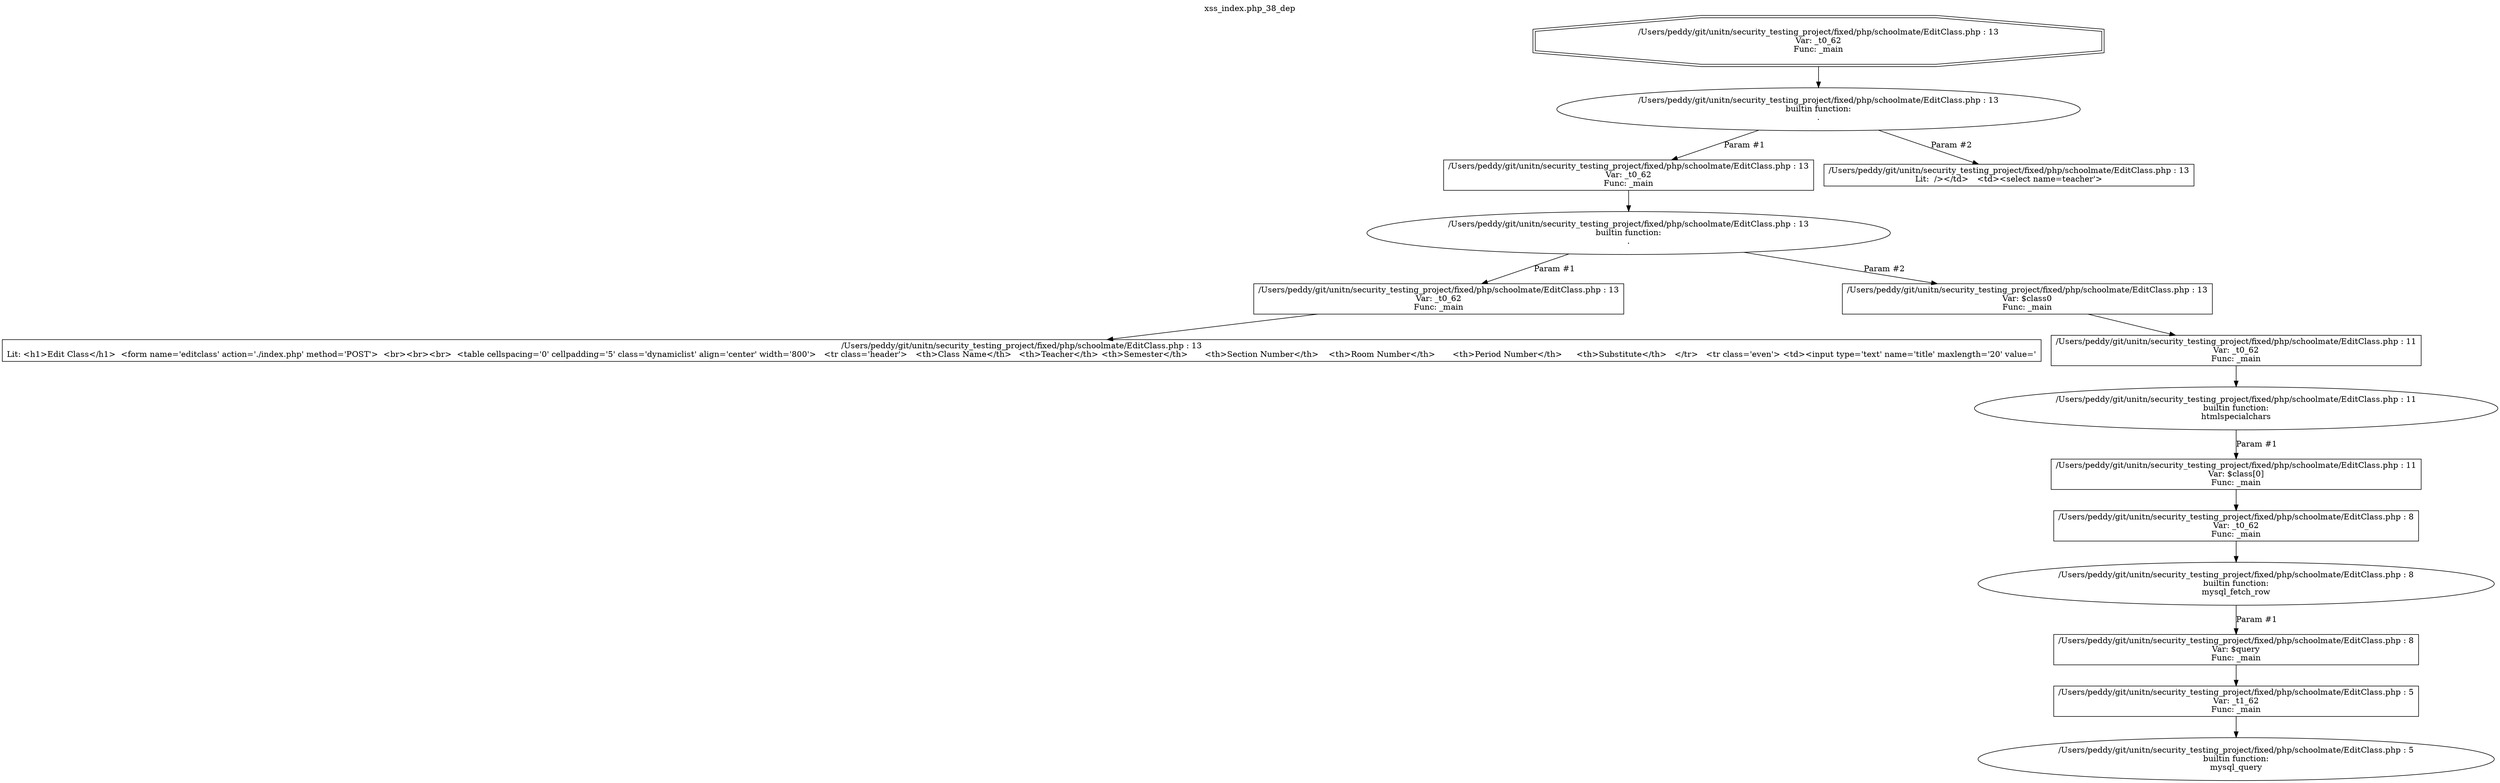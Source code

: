 digraph cfg {
  label="xss_index.php_38_dep";
  labelloc=t;
  n1 [shape=doubleoctagon, label="/Users/peddy/git/unitn/security_testing_project/fixed/php/schoolmate/EditClass.php : 13\nVar: _t0_62\nFunc: _main\n"];
  n2 [shape=ellipse, label="/Users/peddy/git/unitn/security_testing_project/fixed/php/schoolmate/EditClass.php : 13\nbuiltin function:\n.\n"];
  n3 [shape=box, label="/Users/peddy/git/unitn/security_testing_project/fixed/php/schoolmate/EditClass.php : 13\nVar: _t0_62\nFunc: _main\n"];
  n4 [shape=ellipse, label="/Users/peddy/git/unitn/security_testing_project/fixed/php/schoolmate/EditClass.php : 13\nbuiltin function:\n.\n"];
  n5 [shape=box, label="/Users/peddy/git/unitn/security_testing_project/fixed/php/schoolmate/EditClass.php : 13\nVar: _t0_62\nFunc: _main\n"];
  n6 [shape=box, label="/Users/peddy/git/unitn/security_testing_project/fixed/php/schoolmate/EditClass.php : 13\nLit: <h1>Edit Class</h1>  <form name='editclass' action='./index.php' method='POST'>  <br><br><br>  <table cellspacing='0' cellpadding='5' class='dynamiclist' align='center' width='800'>   <tr class='header'>	<th>Class Name</th>	<th>Teacher</th>	<th>Semester</th>	<th>Section Number</th>	<th>Room Number</th>	<th>Period Number</th>	<th>Substitute</th>   </tr>   <tr class='even'>	<td><input type='text' name='title' maxlength='20' value='\n"];
  n7 [shape=box, label="/Users/peddy/git/unitn/security_testing_project/fixed/php/schoolmate/EditClass.php : 13\nVar: $class0\nFunc: _main\n"];
  n8 [shape=box, label="/Users/peddy/git/unitn/security_testing_project/fixed/php/schoolmate/EditClass.php : 11\nVar: _t0_62\nFunc: _main\n"];
  n9 [shape=ellipse, label="/Users/peddy/git/unitn/security_testing_project/fixed/php/schoolmate/EditClass.php : 11\nbuiltin function:\nhtmlspecialchars\n"];
  n10 [shape=box, label="/Users/peddy/git/unitn/security_testing_project/fixed/php/schoolmate/EditClass.php : 11\nVar: $class[0]\nFunc: _main\n"];
  n11 [shape=box, label="/Users/peddy/git/unitn/security_testing_project/fixed/php/schoolmate/EditClass.php : 8\nVar: _t0_62\nFunc: _main\n"];
  n12 [shape=ellipse, label="/Users/peddy/git/unitn/security_testing_project/fixed/php/schoolmate/EditClass.php : 8\nbuiltin function:\nmysql_fetch_row\n"];
  n13 [shape=box, label="/Users/peddy/git/unitn/security_testing_project/fixed/php/schoolmate/EditClass.php : 8\nVar: $query\nFunc: _main\n"];
  n14 [shape=box, label="/Users/peddy/git/unitn/security_testing_project/fixed/php/schoolmate/EditClass.php : 5\nVar: _t1_62\nFunc: _main\n"];
  n15 [shape=ellipse, label="/Users/peddy/git/unitn/security_testing_project/fixed/php/schoolmate/EditClass.php : 5\nbuiltin function:\nmysql_query\n"];
  n16 [shape=box, label="/Users/peddy/git/unitn/security_testing_project/fixed/php/schoolmate/EditClass.php : 13\nLit:  /></td>	<td><select name=teacher'>\n"];
  n1 -> n2;
  n3 -> n4;
  n5 -> n6;
  n4 -> n5[label="Param #1"];
  n4 -> n7[label="Param #2"];
  n8 -> n9;
  n11 -> n12;
  n14 -> n15;
  n13 -> n14;
  n12 -> n13[label="Param #1"];
  n10 -> n11;
  n9 -> n10[label="Param #1"];
  n7 -> n8;
  n2 -> n3[label="Param #1"];
  n2 -> n16[label="Param #2"];
}
